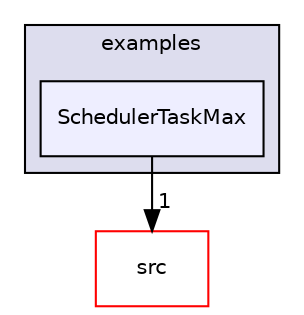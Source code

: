 digraph "examples/SchedulerTaskMax" {
  compound=true
  node [ fontsize="10", fontname="Helvetica"];
  edge [ labelfontsize="10", labelfontname="Helvetica"];
  subgraph clusterdir_d28a4824dc47e487b107a5db32ef43c4 {
    graph [ bgcolor="#ddddee", pencolor="black", label="examples" fontname="Helvetica", fontsize="10", URL="dir_d28a4824dc47e487b107a5db32ef43c4.html"]
  dir_41ee6823717fc677d7918a4595fcfd7f [shape=box, label="SchedulerTaskMax", style="filled", fillcolor="#eeeeff", pencolor="black", URL="dir_41ee6823717fc677d7918a4595fcfd7f.html"];
  }
  dir_68267d1309a1af8e8297ef4c3efbcdba [shape=box label="src" fillcolor="white" style="filled" color="red" URL="dir_68267d1309a1af8e8297ef4c3efbcdba.html"];
  dir_41ee6823717fc677d7918a4595fcfd7f->dir_68267d1309a1af8e8297ef4c3efbcdba [headlabel="1", labeldistance=1.5 headhref="dir_000021_000023.html"];
}
